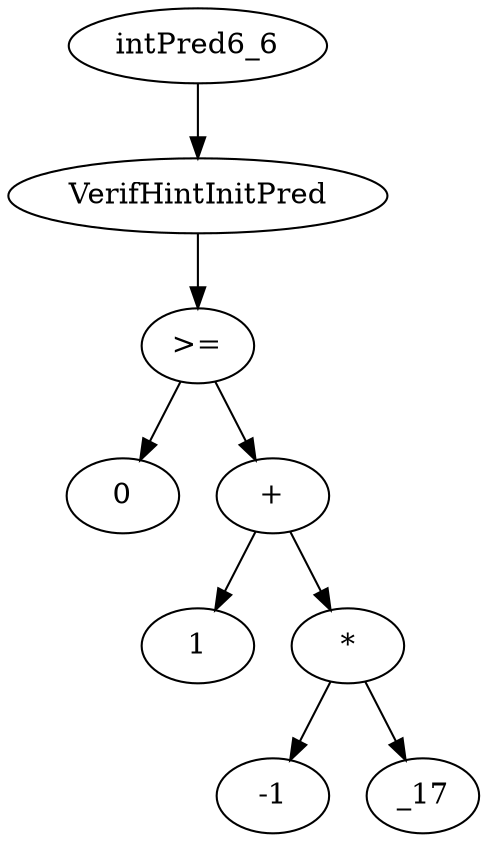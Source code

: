 digraph dag {
0 [label="intPred6_6"];
1 [label="VerifHintInitPred"];
2 [label=">="];
3 [label="0"];
4 [label="+"];
5 [label="1"];
6 [label="*"];
7 [label="-1"];
8 [label="_17"];
"0" -> "1"[label=""]
"1" -> "2"[label=""]
"2" -> "4"[label=""]
"2" -> "3"[label=""]
"4" -> "6"[label=""]
"4" -> "5"[label=""]
"6" -> "8"[label=""]
"6" -> "7"[label=""]
}
